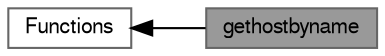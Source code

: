 digraph "gethostbyname"
{
 // LATEX_PDF_SIZE
  bgcolor="transparent";
  edge [fontname=FreeSans,fontsize=10,labelfontname=FreeSans,labelfontsize=10];
  node [fontname=FreeSans,fontsize=10,shape=box,height=0.2,width=0.4];
  rankdir=LR;
  Node2 [label="Functions",height=0.2,width=0.4,color="grey40", fillcolor="white", style="filled",URL="$group___socket_a_p_i.html",tooltip=" "];
  Node1 [label="gethostbyname",height=0.2,width=0.4,color="gray40", fillcolor="grey60", style="filled", fontcolor="black",tooltip="Asynchronous DNS resolving function."];
  Node2->Node1 [shape=plaintext, dir="back", style="solid"];
}
